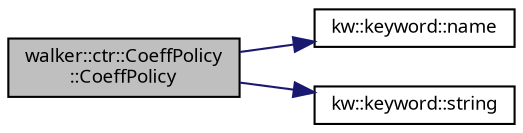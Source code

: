 digraph "walker::ctr::CoeffPolicy::CoeffPolicy"
{
 // INTERACTIVE_SVG=YES
  bgcolor="transparent";
  edge [fontname="sans-serif",fontsize="9",labelfontname="sans-serif",labelfontsize="9"];
  node [fontname="sans-serif",fontsize="9",shape=record];
  rankdir="LR";
  Node1 [label="walker::ctr::CoeffPolicy\l::CoeffPolicy",height=0.2,width=0.4,color="black", fillcolor="grey75", style="filled", fontcolor="black"];
  Node1 -> Node2 [color="midnightblue",fontsize="9",style="solid",fontname="sans-serif"];
  Node2 [label="kw::keyword::name",height=0.2,width=0.4,color="black",URL="$structkw_1_1keyword.html#a221b3990530599f44f96c45c4f011dae",tooltip="Accessor to required short name of a keyword. "];
  Node1 -> Node3 [color="midnightblue",fontsize="9",style="solid",fontname="sans-serif"];
  Node3 [label="kw::keyword::string",height=0.2,width=0.4,color="black",URL="$structkw_1_1keyword.html#ab21b3194f0f6a3d0fc5f79a935d9b358",tooltip="Accessor to keyword as std::string. "];
}
